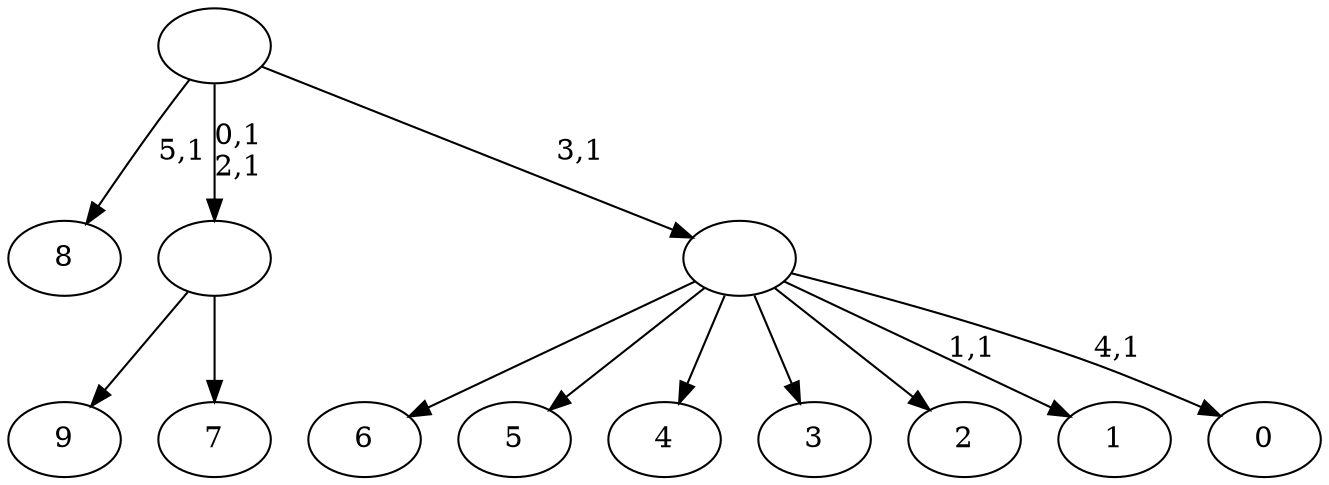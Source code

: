 digraph T {
	16 [label="9"]
	15 [label="8"]
	13 [label="7"]
	12 [label=""]
	10 [label="6"]
	9 [label="5"]
	8 [label="4"]
	7 [label="3"]
	6 [label="2"]
	5 [label="1"]
	3 [label="0"]
	1 [label=""]
	0 [label=""]
	12 -> 16 [label=""]
	12 -> 13 [label=""]
	1 -> 3 [label="4,1"]
	1 -> 5 [label="1,1"]
	1 -> 10 [label=""]
	1 -> 9 [label=""]
	1 -> 8 [label=""]
	1 -> 7 [label=""]
	1 -> 6 [label=""]
	0 -> 12 [label="0,1\n2,1"]
	0 -> 15 [label="5,1"]
	0 -> 1 [label="3,1"]
}
